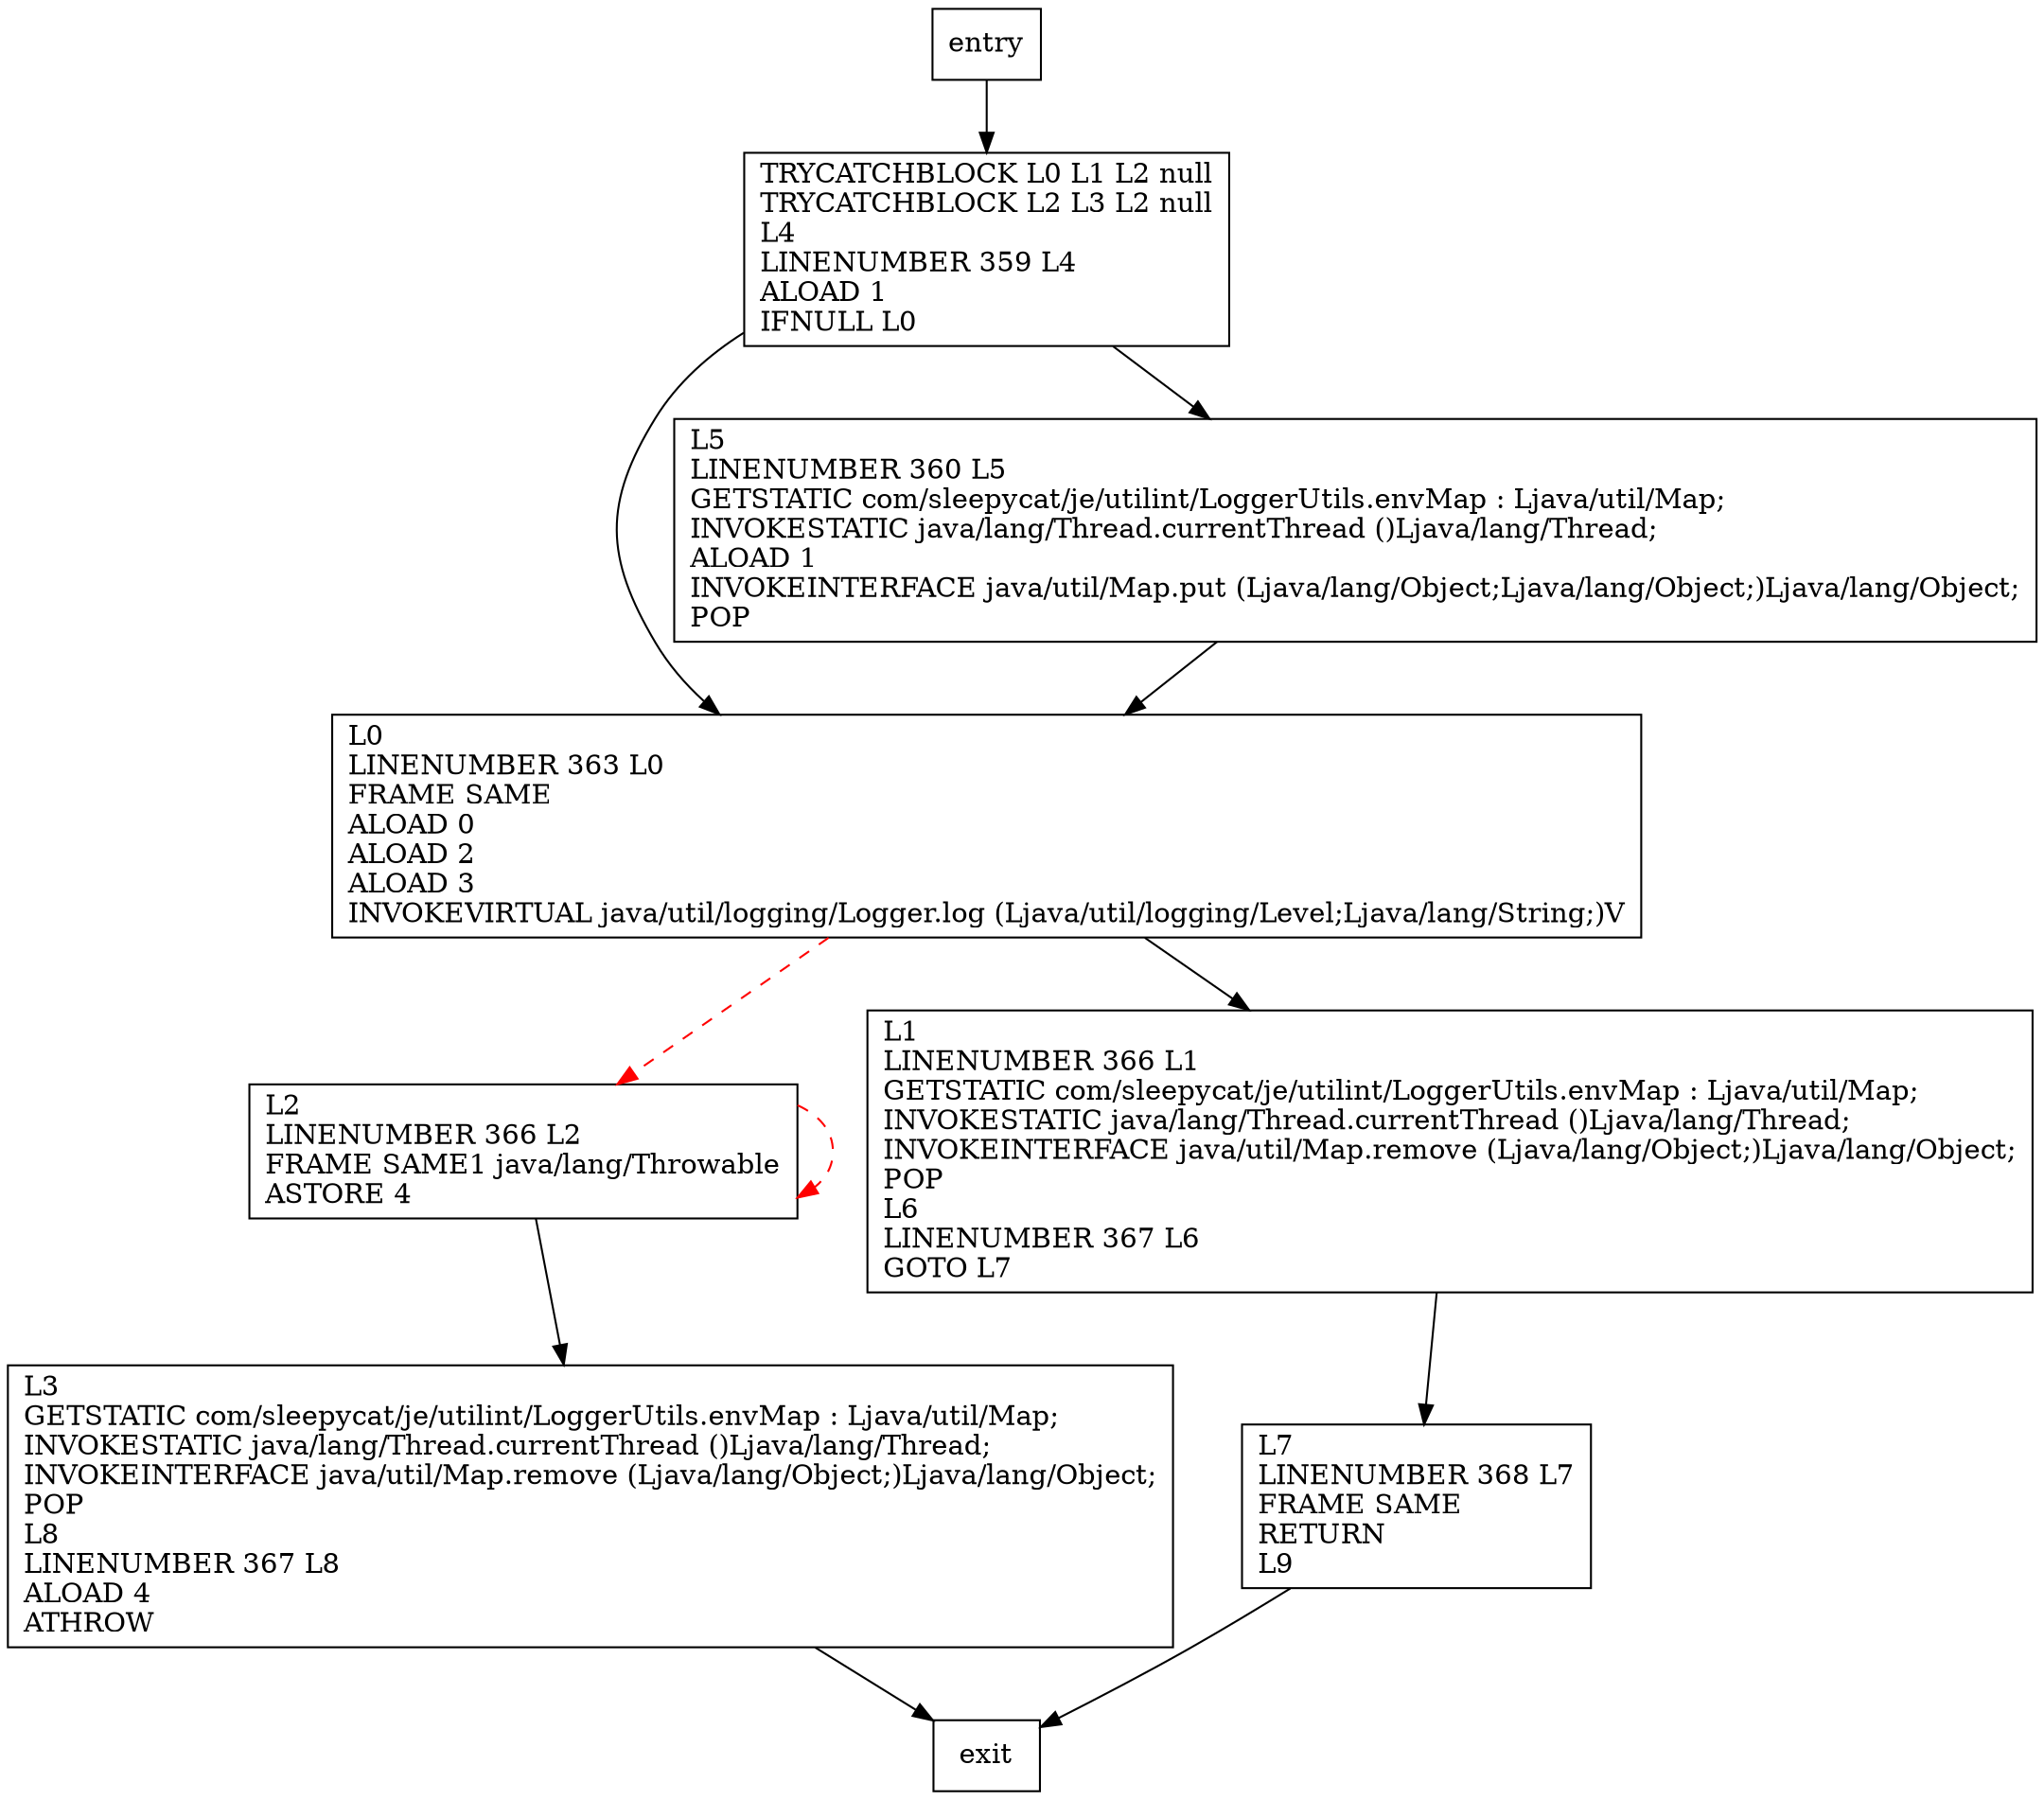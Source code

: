 digraph logMsg {
node [shape=record];
954785255 [label="L3\lGETSTATIC com/sleepycat/je/utilint/LoggerUtils.envMap : Ljava/util/Map;\lINVOKESTATIC java/lang/Thread.currentThread ()Ljava/lang/Thread;\lINVOKEINTERFACE java/util/Map.remove (Ljava/lang/Object;)Ljava/lang/Object;\lPOP\lL8\lLINENUMBER 367 L8\lALOAD 4\lATHROW\l"];
1464645105 [label="L0\lLINENUMBER 363 L0\lFRAME SAME\lALOAD 0\lALOAD 2\lALOAD 3\lINVOKEVIRTUAL java/util/logging/Logger.log (Ljava/util/logging/Level;Ljava/lang/String;)V\l"];
179897398 [label="L5\lLINENUMBER 360 L5\lGETSTATIC com/sleepycat/je/utilint/LoggerUtils.envMap : Ljava/util/Map;\lINVOKESTATIC java/lang/Thread.currentThread ()Ljava/lang/Thread;\lALOAD 1\lINVOKEINTERFACE java/util/Map.put (Ljava/lang/Object;Ljava/lang/Object;)Ljava/lang/Object;\lPOP\l"];
1038071032 [label="L2\lLINENUMBER 366 L2\lFRAME SAME1 java/lang/Throwable\lASTORE 4\l"];
359034321 [label="L7\lLINENUMBER 368 L7\lFRAME SAME\lRETURN\lL9\l"];
164727912 [label="TRYCATCHBLOCK L0 L1 L2 null\lTRYCATCHBLOCK L2 L3 L2 null\lL4\lLINENUMBER 359 L4\lALOAD 1\lIFNULL L0\l"];
1015314568 [label="L1\lLINENUMBER 366 L1\lGETSTATIC com/sleepycat/je/utilint/LoggerUtils.envMap : Ljava/util/Map;\lINVOKESTATIC java/lang/Thread.currentThread ()Ljava/lang/Thread;\lINVOKEINTERFACE java/util/Map.remove (Ljava/lang/Object;)Ljava/lang/Object;\lPOP\lL6\lLINENUMBER 367 L6\lGOTO L7\l"];
entry;
exit;
entry -> 164727912
954785255 -> exit
1464645105 -> 1038071032 [style=dashed, color=red]
1464645105 -> 1015314568
179897398 -> 1464645105
1038071032 -> 954785255
1038071032 -> 1038071032 [style=dashed, color=red]
359034321 -> exit
164727912 -> 1464645105
164727912 -> 179897398
1015314568 -> 359034321
}
